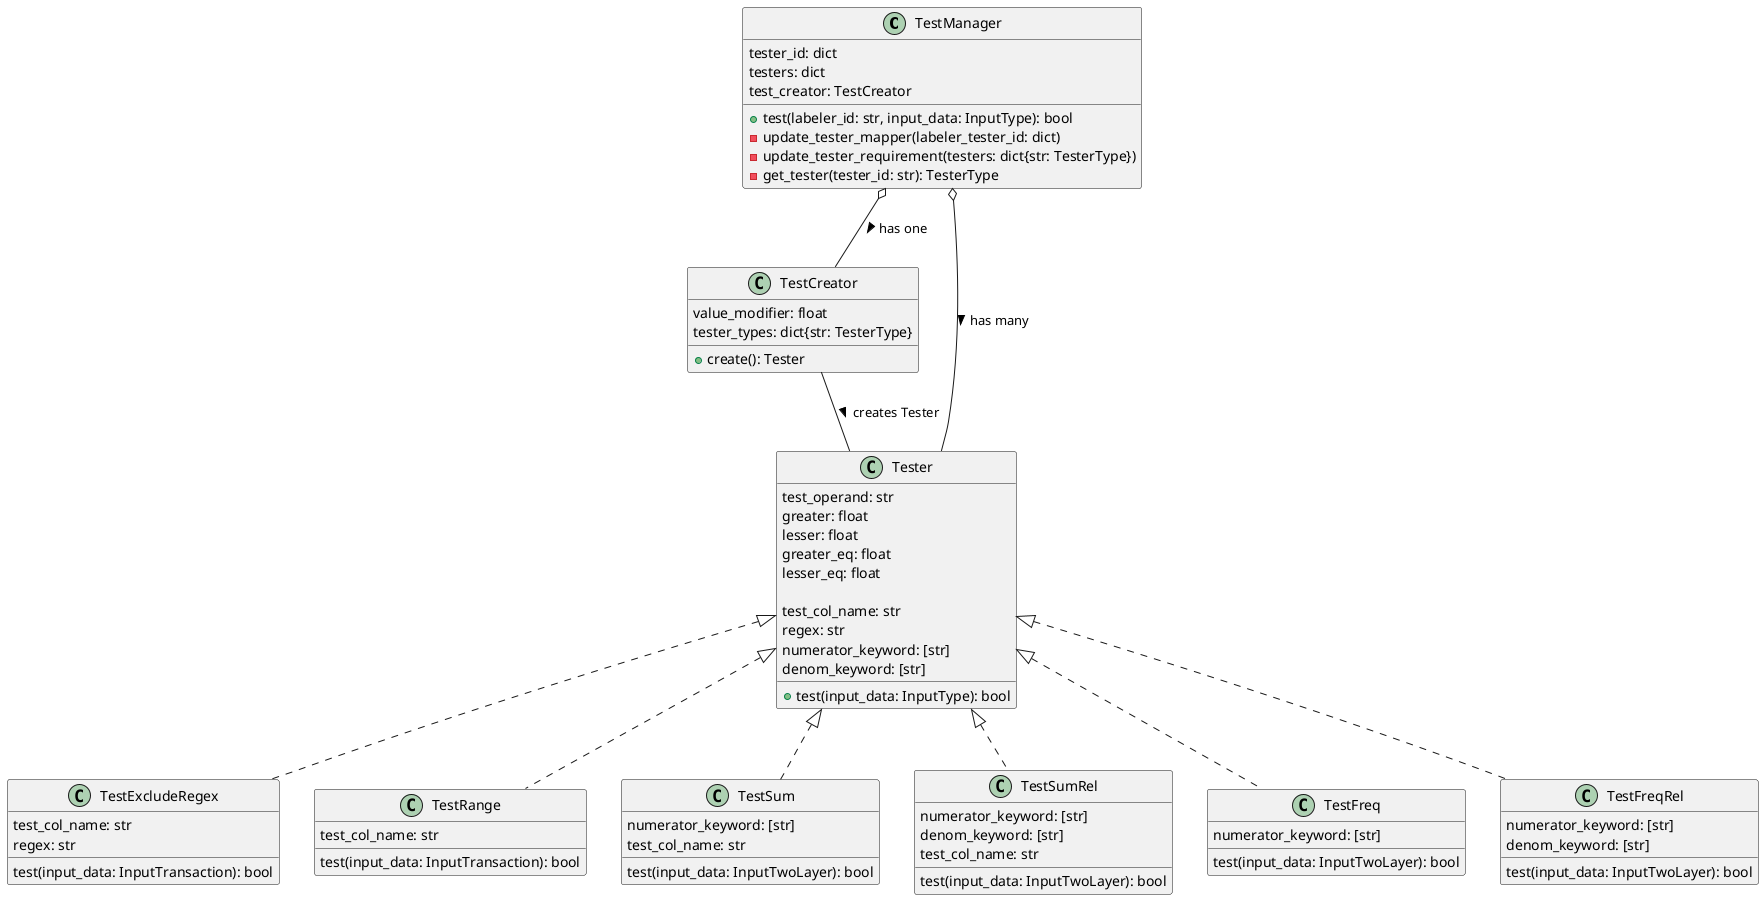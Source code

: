 @startuml
TestManager o-- TestCreator : > has one
TestManager o-- Tester: > has many
TestCreator -- Tester: > creates Tester
class TestExcludeRegex implements Tester
class TestRange implements Tester
class TestSum implements Tester
class TestSumRel implements Tester
class TestFreq implements Tester
class TestFreqRel implements Tester

class TestManager{
tester_id: dict
testers: dict
test_creator: TestCreator

+test(labeler_id: str, input_data: InputType): bool
-update_tester_mapper(labeler_tester_id: dict)
-update_tester_requirement(testers: dict{str: TesterType})
-get_tester(tester_id: str): TesterType
}


class TestCreator{
value_modifier: float
tester_types: dict{str: TesterType}
+ create(): Tester
}

class Tester{
test_operand: str
greater: float
lesser: float
greater_eq: float
lesser_eq: float

test_col_name: str
regex: str
numerator_keyword: [str]
denom_keyword: [str]

+ test(input_data: InputType): bool
}

class TestRange{
test_col_name: str
test(input_data: InputTransaction): bool
}
class TestExcludeRegex{
test_col_name: str
regex: str
test(input_data: InputTransaction): bool
}

class TestFreqRel{
numerator_keyword: [str]
denom_keyword: [str]
test(input_data: InputTwoLayer): bool
}

class TestFreq{
numerator_keyword: [str]
test(input_data: InputTwoLayer): bool
}

class TestSumRel{
numerator_keyword: [str]
denom_keyword: [str]
test_col_name: str
test(input_data: InputTwoLayer): bool
}

class TestSum{
numerator_keyword: [str]
test_col_name: str
test(input_data: InputTwoLayer): bool
}

@enduml